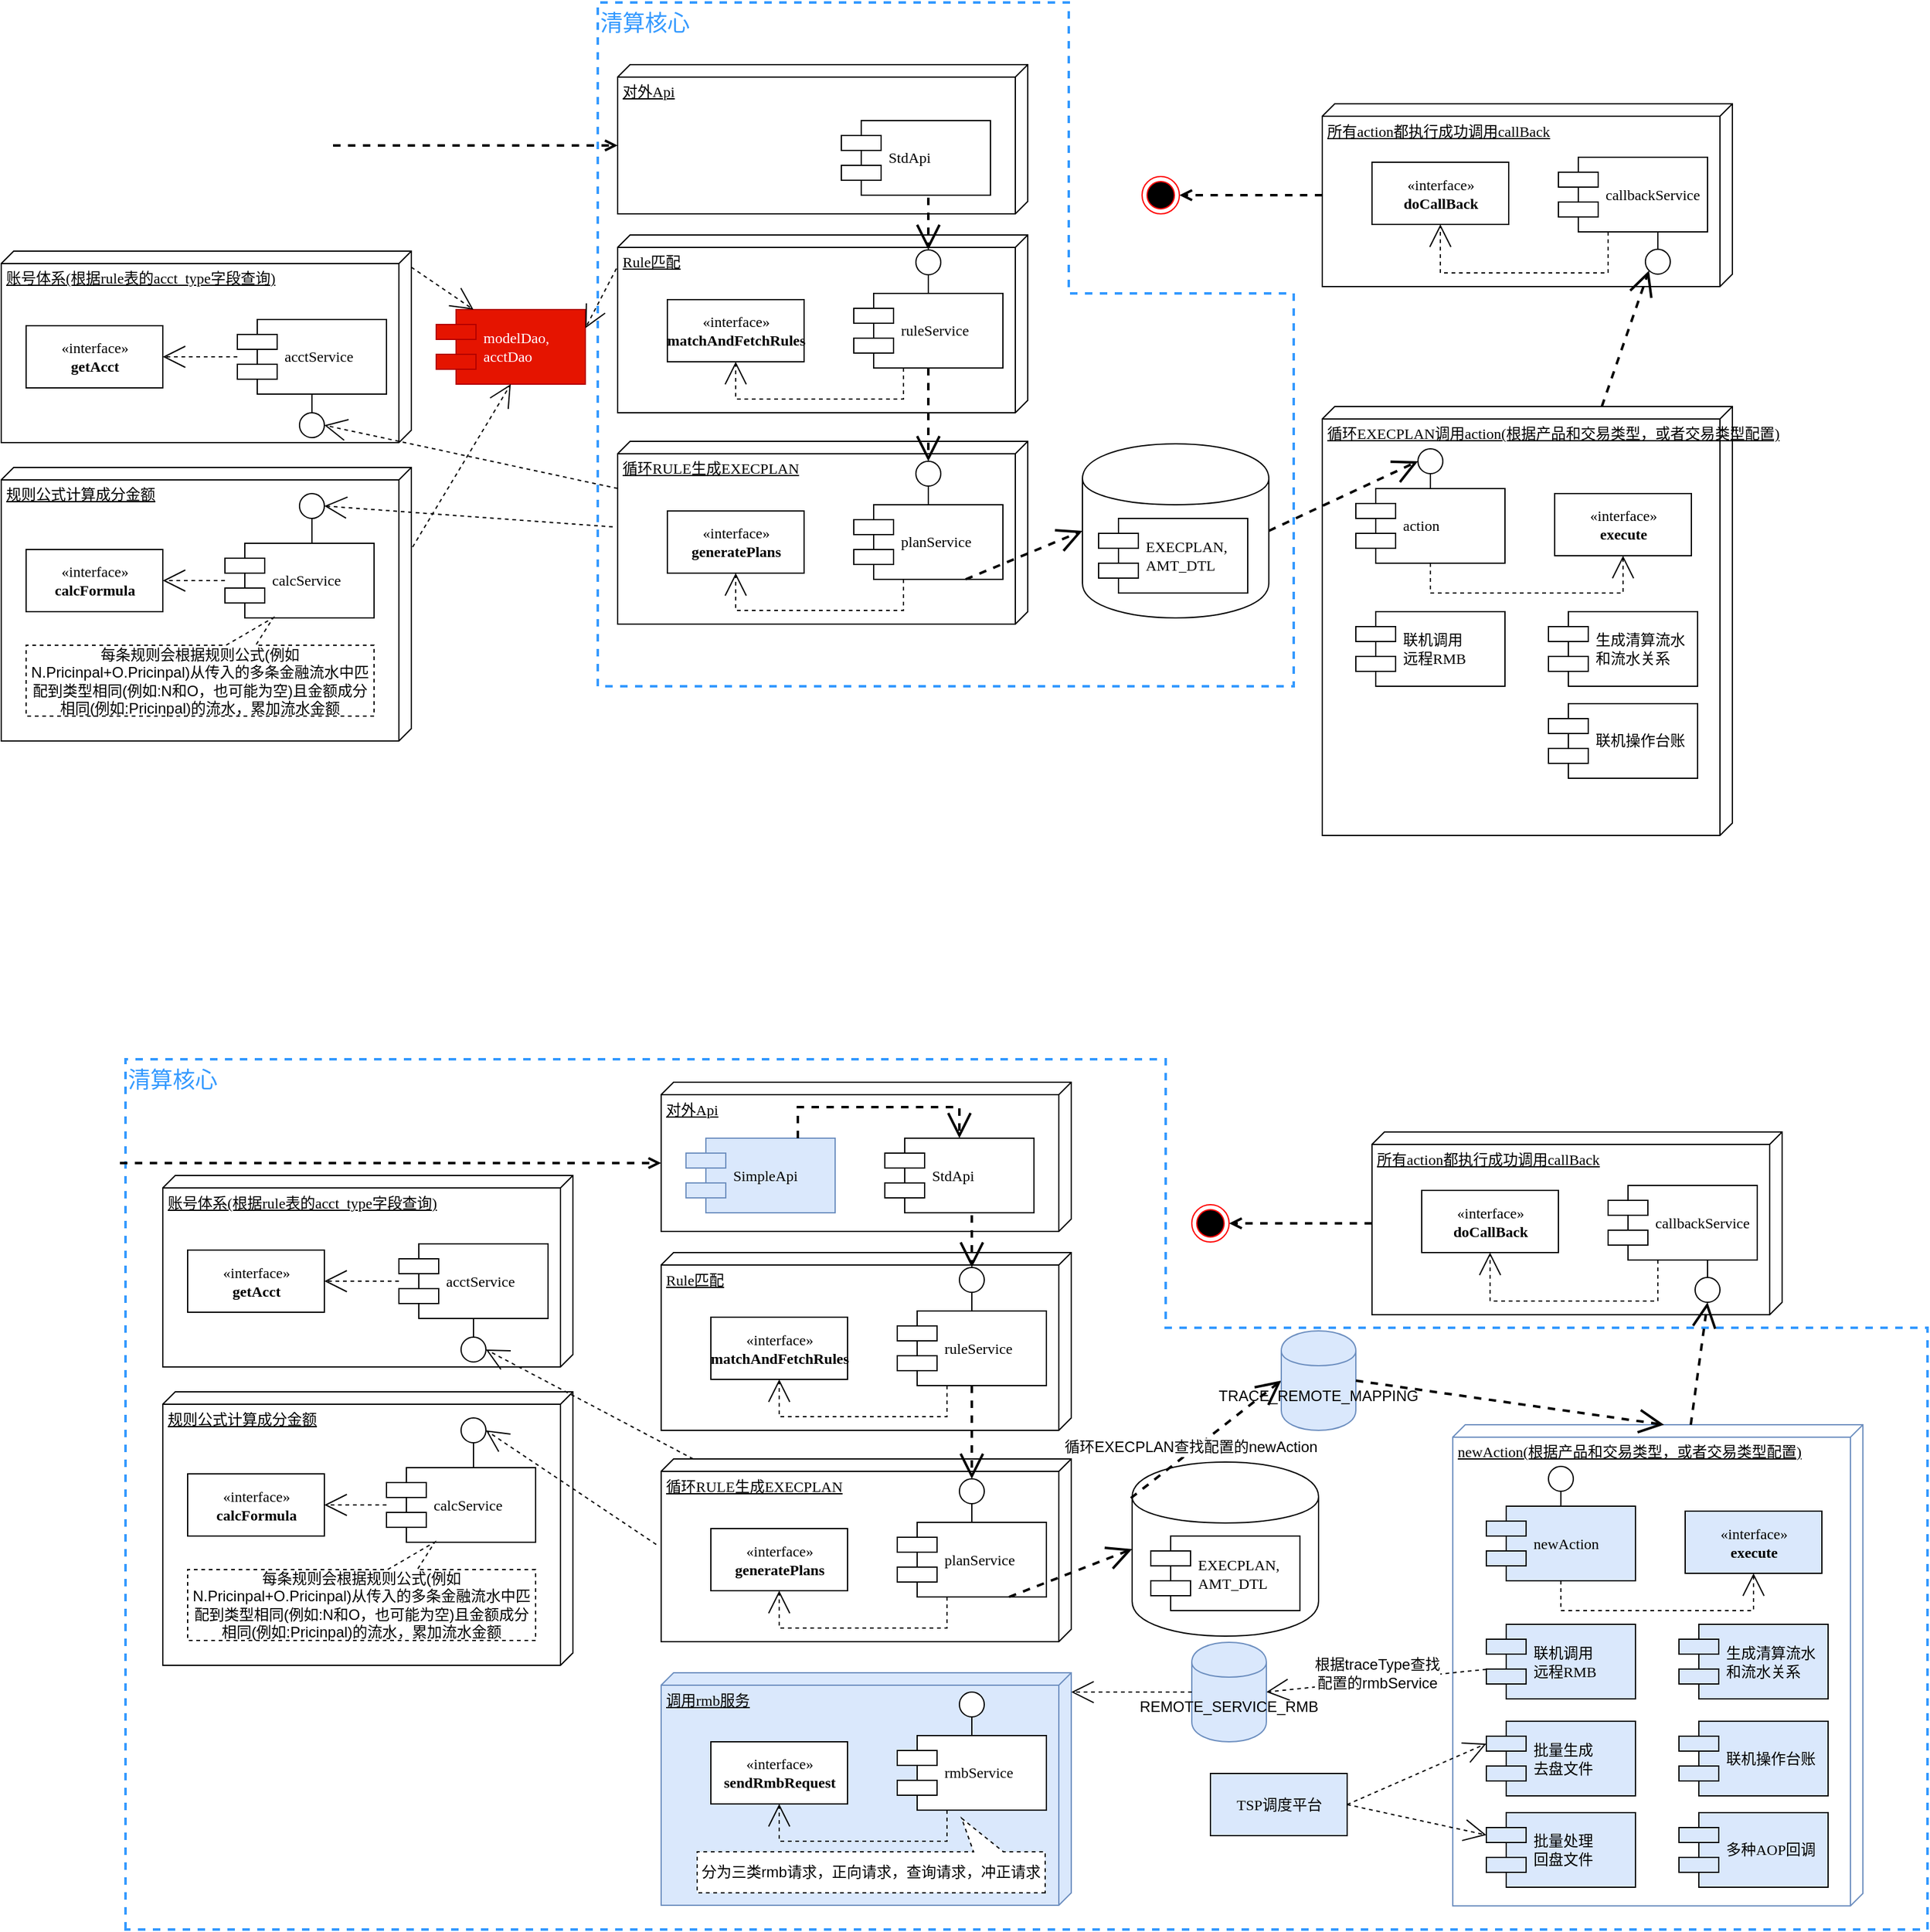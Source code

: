 <mxfile version="11.2.1" type="github" pages="1"><diagram name="Page-1" id="5f0bae14-7c28-e335-631c-24af17079c00"><mxGraphModel dx="1421" dy="1642" grid="1" gridSize="10" guides="1" tooltips="1" connect="1" arrows="1" fold="1" page="1" pageScale="1" pageWidth="1100" pageHeight="850" background="#ffffff" math="0" shadow="0"><root><mxCell id="0"/><mxCell id="1" parent="0"/><mxCell id="4BiCjBTIlFlA4LLf7ava-3" value="&lt;font style=&quot;font-size: 18px&quot; color=&quot;#3399FF&quot;&gt;清算核心&lt;/font&gt;" style="shape=corner;whiteSpace=wrap;html=1;dx=484;dy=837;direction=north;dashed=1;strokeColor=#3399FF;align=left;verticalAlign=top;strokeWidth=2;" parent="1" vertex="1"><mxGeometry x="130" y="850" width="1450" height="700" as="geometry"/></mxCell><mxCell id="4BiCjBTIlFlA4LLf7ava-2" value="&lt;font style=&quot;font-size: 18px&quot; color=&quot;#3399FF&quot;&gt;清算核心&lt;/font&gt;" style="shape=corner;whiteSpace=wrap;html=1;dx=316;dy=379;direction=north;dashed=1;strokeColor=#3399FF;align=left;verticalAlign=top;strokeWidth=2;" parent="1" vertex="1"><mxGeometry x="510" width="560" height="550" as="geometry"/></mxCell><mxCell id="39150e848f15840c-1" value="&lt;div&gt;Rule匹配&lt;/div&gt;" style="verticalAlign=top;align=left;spacingTop=8;spacingLeft=2;spacingRight=12;shape=cube;size=10;direction=south;fontStyle=4;html=1;rounded=0;shadow=0;comic=0;labelBackgroundColor=none;strokeColor=#000000;strokeWidth=1;fillColor=#ffffff;fontFamily=Verdana;fontSize=12;fontColor=#000000;" parent="1" vertex="1"><mxGeometry x="526" y="187" width="330" height="143" as="geometry"/></mxCell><mxCell id="39150e848f15840c-2" value="账号体系(根据rule表的acct_type字段查询)" style="verticalAlign=top;align=left;spacingTop=8;spacingLeft=2;spacingRight=12;shape=cube;size=10;direction=south;fontStyle=4;html=1;rounded=0;shadow=0;comic=0;labelBackgroundColor=none;strokeColor=#000000;strokeWidth=1;fillColor=#ffffff;fontFamily=Verdana;fontSize=12;fontColor=#000000;" parent="1" vertex="1"><mxGeometry x="30" y="200" width="330" height="154" as="geometry"/></mxCell><mxCell id="39150e848f15840c-3" value="对外Api" style="verticalAlign=top;align=left;spacingTop=8;spacingLeft=2;spacingRight=12;shape=cube;size=10;direction=south;fontStyle=4;html=1;rounded=0;shadow=0;comic=0;labelBackgroundColor=none;strokeColor=#000000;strokeWidth=1;fillColor=#ffffff;fontFamily=Verdana;fontSize=12;fontColor=#000000;" parent="1" vertex="1"><mxGeometry x="526" y="50" width="330" height="120" as="geometry"/></mxCell><mxCell id="39150e848f15840c-4" value="«interface»&lt;br&gt;&lt;b&gt;matchAndFetchRules&lt;/b&gt;" style="html=1;rounded=0;shadow=0;comic=0;labelBackgroundColor=none;strokeColor=#000000;strokeWidth=1;fillColor=#ffffff;fontFamily=Verdana;fontSize=12;fontColor=#000000;align=center;" parent="1" vertex="1"><mxGeometry x="566" y="239" width="110" height="50" as="geometry"/></mxCell><mxCell id="39150e848f15840c-5" value="ruleService" style="shape=component;align=left;spacingLeft=36;rounded=0;shadow=0;comic=0;labelBackgroundColor=none;strokeColor=#000000;strokeWidth=1;fillColor=#ffffff;fontFamily=Verdana;fontSize=12;fontColor=#000000;html=1;" parent="1" vertex="1"><mxGeometry x="716" y="234" width="120" height="60" as="geometry"/></mxCell><mxCell id="39150e848f15840c-6" value="" style="ellipse;whiteSpace=wrap;html=1;rounded=0;shadow=0;comic=0;labelBackgroundColor=none;strokeColor=#000000;strokeWidth=1;fillColor=#ffffff;fontFamily=Verdana;fontSize=12;fontColor=#000000;align=center;" parent="1" vertex="1"><mxGeometry x="766" y="199" width="20" height="20" as="geometry"/></mxCell><mxCell id="39150e848f15840c-7" value="acctService" style="shape=component;align=left;spacingLeft=36;rounded=0;shadow=0;comic=0;labelBackgroundColor=none;strokeColor=#000000;strokeWidth=1;fillColor=#ffffff;fontFamily=Verdana;fontSize=12;fontColor=#000000;html=1;" parent="1" vertex="1"><mxGeometry x="220" y="255" width="120" height="60" as="geometry"/></mxCell><mxCell id="39150e848f15840c-8" value="«interface»&lt;br&gt;&lt;b&gt;getAcct&lt;/b&gt;" style="html=1;rounded=0;shadow=0;comic=0;labelBackgroundColor=none;strokeColor=#000000;strokeWidth=1;fillColor=#ffffff;fontFamily=Verdana;fontSize=12;fontColor=#000000;align=center;" parent="1" vertex="1"><mxGeometry x="50" y="260" width="110" height="50" as="geometry"/></mxCell><mxCell id="39150e848f15840c-9" value="" style="ellipse;whiteSpace=wrap;html=1;rounded=0;shadow=0;comic=0;labelBackgroundColor=none;strokeColor=#000000;strokeWidth=1;fillColor=#ffffff;fontFamily=Verdana;fontSize=12;fontColor=#000000;align=center;" parent="1" vertex="1"><mxGeometry x="270" y="330" width="20" height="20" as="geometry"/></mxCell><mxCell id="39150e848f15840c-10" value="StdApi" style="shape=component;align=left;spacingLeft=36;rounded=0;shadow=0;comic=0;labelBackgroundColor=none;strokeColor=#000000;strokeWidth=1;fillColor=#ffffff;fontFamily=Verdana;fontSize=12;fontColor=#000000;html=1;" parent="1" vertex="1"><mxGeometry x="706" y="95" width="120" height="60" as="geometry"/></mxCell><mxCell id="39150e848f15840c-11" style="edgeStyle=none;rounded=0;html=1;labelBackgroundColor=none;startArrow=none;startFill=0;startSize=8;endArrow=open;endFill=0;endSize=16;fontFamily=Verdana;fontSize=12;dashed=1;strokeWidth=2;" parent="1" target="39150e848f15840c-6" edge="1"><mxGeometry relative="1" as="geometry"><mxPoint x="776" y="157" as="sourcePoint"/></mxGeometry></mxCell><mxCell id="39150e848f15840c-13" style="edgeStyle=elbowEdgeStyle;rounded=0;html=1;labelBackgroundColor=none;startArrow=none;startFill=0;startSize=8;endArrow=none;endFill=0;endSize=16;fontFamily=Verdana;fontSize=12;entryX=0.5;entryY=1;entryDx=0;entryDy=0;" parent="1" source="39150e848f15840c-9" target="39150e848f15840c-7" edge="1"><mxGeometry relative="1" as="geometry"/></mxCell><mxCell id="39150e848f15840c-14" style="edgeStyle=elbowEdgeStyle;rounded=0;html=1;labelBackgroundColor=none;startArrow=none;startFill=0;startSize=8;endArrow=none;endFill=0;endSize=16;fontFamily=Verdana;fontSize=12;" parent="1" source="39150e848f15840c-6" target="39150e848f15840c-5" edge="1"><mxGeometry relative="1" as="geometry"/></mxCell><mxCell id="39150e848f15840c-15" style="edgeStyle=orthogonalEdgeStyle;rounded=0;html=1;labelBackgroundColor=none;startArrow=none;startFill=0;startSize=8;endArrow=open;endFill=0;endSize=16;fontFamily=Verdana;fontSize=12;dashed=1;" parent="1" source="39150e848f15840c-5" target="39150e848f15840c-4" edge="1"><mxGeometry relative="1" as="geometry"><Array as="points"><mxPoint x="756" y="319"/><mxPoint x="621" y="319"/></Array></mxGeometry></mxCell><mxCell id="39150e848f15840c-16" style="edgeStyle=orthogonalEdgeStyle;rounded=0;html=1;dashed=1;labelBackgroundColor=none;startArrow=none;startFill=0;startSize=8;endArrow=open;endFill=0;endSize=16;fontFamily=Verdana;fontSize=12;" parent="1" source="39150e848f15840c-7" target="39150e848f15840c-8" edge="1"><mxGeometry relative="1" as="geometry"/></mxCell><mxCell id="qXvxZQ6t1l9f04AWA4kI-5" value="规则公式计算成分金额" style="verticalAlign=top;align=left;spacingTop=8;spacingLeft=2;spacingRight=12;shape=cube;size=10;direction=south;fontStyle=4;html=1;rounded=0;shadow=0;comic=0;labelBackgroundColor=none;strokeColor=#000000;strokeWidth=1;fillColor=#ffffff;fontFamily=Verdana;fontSize=12;fontColor=#000000;" parent="1" vertex="1"><mxGeometry x="30" y="374" width="330" height="220" as="geometry"/></mxCell><mxCell id="qXvxZQ6t1l9f04AWA4kI-6" value="calcService" style="shape=component;align=left;spacingLeft=36;rounded=0;shadow=0;comic=0;labelBackgroundColor=none;strokeColor=#000000;strokeWidth=1;fillColor=#ffffff;fontFamily=Verdana;fontSize=12;fontColor=#000000;html=1;" parent="1" vertex="1"><mxGeometry x="210" y="435" width="120" height="60" as="geometry"/></mxCell><mxCell id="qXvxZQ6t1l9f04AWA4kI-7" value="«interface»&lt;br&gt;&lt;b&gt;calcFormula&lt;/b&gt;" style="html=1;rounded=0;shadow=0;comic=0;labelBackgroundColor=none;strokeColor=#000000;strokeWidth=1;fillColor=#ffffff;fontFamily=Verdana;fontSize=12;fontColor=#000000;align=center;" parent="1" vertex="1"><mxGeometry x="50" y="440" width="110" height="50" as="geometry"/></mxCell><mxCell id="qXvxZQ6t1l9f04AWA4kI-8" value="" style="ellipse;whiteSpace=wrap;html=1;rounded=0;shadow=0;comic=0;labelBackgroundColor=none;strokeColor=#000000;strokeWidth=1;fillColor=#ffffff;fontFamily=Verdana;fontSize=12;fontColor=#000000;align=center;" parent="1" vertex="1"><mxGeometry x="270" y="395" width="20" height="20" as="geometry"/></mxCell><mxCell id="qXvxZQ6t1l9f04AWA4kI-9" style="edgeStyle=elbowEdgeStyle;rounded=0;html=1;labelBackgroundColor=none;startArrow=none;startFill=0;startSize=8;endArrow=none;endFill=0;endSize=16;fontFamily=Verdana;fontSize=12;" parent="1" source="qXvxZQ6t1l9f04AWA4kI-8" target="qXvxZQ6t1l9f04AWA4kI-6" edge="1"><mxGeometry relative="1" as="geometry"/></mxCell><mxCell id="qXvxZQ6t1l9f04AWA4kI-10" style="edgeStyle=orthogonalEdgeStyle;rounded=0;html=1;dashed=1;labelBackgroundColor=none;startArrow=none;startFill=0;startSize=8;endArrow=open;endFill=0;endSize=16;fontFamily=Verdana;fontSize=12;" parent="1" source="qXvxZQ6t1l9f04AWA4kI-6" target="qXvxZQ6t1l9f04AWA4kI-7" edge="1"><mxGeometry relative="1" as="geometry"/></mxCell><mxCell id="qXvxZQ6t1l9f04AWA4kI-12" value="&lt;div&gt;每条规则会根据规则公式(例如N.Pricinpal+O.Pricinpal)从传入的多条金融流水中匹配到类型相同(例如:N和O，也可能为空)且金额成分相同(例如:Pricinpal)的流水，累加流水金额&lt;/div&gt;" style="shape=callout;whiteSpace=wrap;html=1;perimeter=calloutPerimeter;direction=west;position2=0.29;base=24;size=22;position=0.34;dashed=1;" parent="1" vertex="1"><mxGeometry x="50" y="495" width="280" height="79" as="geometry"/></mxCell><mxCell id="qXvxZQ6t1l9f04AWA4kI-13" value="" style="shape=cylinder;whiteSpace=wrap;html=1;boundedLbl=1;backgroundOutline=1;" parent="1" vertex="1"><mxGeometry x="900" y="355" width="150" height="140" as="geometry"/></mxCell><mxCell id="qXvxZQ6t1l9f04AWA4kI-16" value="循环RULE生成EXECPLAN" style="verticalAlign=top;align=left;spacingTop=8;spacingLeft=2;spacingRight=12;shape=cube;size=10;direction=south;fontStyle=4;html=1;rounded=0;shadow=0;comic=0;labelBackgroundColor=none;strokeColor=#000000;strokeWidth=1;fillColor=#ffffff;fontFamily=Verdana;fontSize=12;fontColor=#000000;" parent="1" vertex="1"><mxGeometry x="526" y="353" width="330" height="147" as="geometry"/></mxCell><mxCell id="qXvxZQ6t1l9f04AWA4kI-17" value="«interface»&lt;br&gt;&lt;b&gt;generatePlans&lt;/b&gt;" style="html=1;rounded=0;shadow=0;comic=0;labelBackgroundColor=none;strokeColor=#000000;strokeWidth=1;fillColor=#ffffff;fontFamily=Verdana;fontSize=12;fontColor=#000000;align=center;" parent="1" vertex="1"><mxGeometry x="566" y="409" width="110" height="50" as="geometry"/></mxCell><mxCell id="qXvxZQ6t1l9f04AWA4kI-18" value="planService" style="shape=component;align=left;spacingLeft=36;rounded=0;shadow=0;comic=0;labelBackgroundColor=none;strokeColor=#000000;strokeWidth=1;fillColor=#ffffff;fontFamily=Verdana;fontSize=12;fontColor=#000000;html=1;" parent="1" vertex="1"><mxGeometry x="716" y="404" width="120" height="60" as="geometry"/></mxCell><mxCell id="qXvxZQ6t1l9f04AWA4kI-19" value="" style="ellipse;whiteSpace=wrap;html=1;rounded=0;shadow=0;comic=0;labelBackgroundColor=none;strokeColor=#000000;strokeWidth=1;fillColor=#ffffff;fontFamily=Verdana;fontSize=12;fontColor=#000000;align=center;" parent="1" vertex="1"><mxGeometry x="766" y="369" width="20" height="20" as="geometry"/></mxCell><mxCell id="qXvxZQ6t1l9f04AWA4kI-20" style="edgeStyle=elbowEdgeStyle;rounded=0;html=1;labelBackgroundColor=none;startArrow=none;startFill=0;startSize=8;endArrow=none;endFill=0;endSize=16;fontFamily=Verdana;fontSize=12;" parent="1" source="qXvxZQ6t1l9f04AWA4kI-19" target="qXvxZQ6t1l9f04AWA4kI-18" edge="1"><mxGeometry relative="1" as="geometry"/></mxCell><mxCell id="qXvxZQ6t1l9f04AWA4kI-21" style="edgeStyle=orthogonalEdgeStyle;rounded=0;html=1;labelBackgroundColor=none;startArrow=none;startFill=0;startSize=8;endArrow=open;endFill=0;endSize=16;fontFamily=Verdana;fontSize=12;dashed=1;" parent="1" source="qXvxZQ6t1l9f04AWA4kI-18" target="qXvxZQ6t1l9f04AWA4kI-17" edge="1"><mxGeometry relative="1" as="geometry"><Array as="points"><mxPoint x="756" y="489"/><mxPoint x="621" y="489"/></Array></mxGeometry></mxCell><mxCell id="qXvxZQ6t1l9f04AWA4kI-22" style="edgeStyle=none;rounded=0;html=1;labelBackgroundColor=none;startArrow=none;startFill=0;startSize=8;endArrow=open;endFill=0;endSize=16;fontFamily=Verdana;fontSize=12;exitX=0.5;exitY=1;exitDx=0;exitDy=0;dashed=1;strokeWidth=2;" parent="1" source="39150e848f15840c-5" target="qXvxZQ6t1l9f04AWA4kI-19" edge="1"><mxGeometry relative="1" as="geometry"><mxPoint x="846" y="293" as="sourcePoint"/><mxPoint x="979" y="351" as="targetPoint"/></mxGeometry></mxCell><mxCell id="qXvxZQ6t1l9f04AWA4kI-3" style="edgeStyle=none;rounded=0;html=1;dashed=1;labelBackgroundColor=none;startArrow=none;startFill=0;startSize=8;endArrow=open;endFill=0;endSize=16;fontFamily=Verdana;fontSize=12;entryX=1;entryY=0.5;entryDx=0;entryDy=0;" parent="1" source="qXvxZQ6t1l9f04AWA4kI-16" target="39150e848f15840c-9" edge="1"><mxGeometry relative="1" as="geometry"><mxPoint x="670" y="138" as="sourcePoint"/><mxPoint x="770" y="301" as="targetPoint"/></mxGeometry></mxCell><mxCell id="qXvxZQ6t1l9f04AWA4kI-23" style="edgeStyle=none;rounded=0;html=1;labelBackgroundColor=none;startArrow=none;startFill=0;startSize=8;endArrow=open;endFill=0;endSize=16;fontFamily=Verdana;fontSize=12;entryX=0;entryY=0.5;entryDx=0;entryDy=0;exitX=0.75;exitY=1;exitDx=0;exitDy=0;dashed=1;strokeWidth=2;" parent="1" source="qXvxZQ6t1l9f04AWA4kI-18" target="qXvxZQ6t1l9f04AWA4kI-13" edge="1"><mxGeometry relative="1" as="geometry"><mxPoint x="730" y="532" as="sourcePoint"/><mxPoint x="828" y="460" as="targetPoint"/></mxGeometry></mxCell><mxCell id="qXvxZQ6t1l9f04AWA4kI-30" value="EXECPLAN,&lt;br&gt;AMT_DTL" style="shape=component;align=left;spacingLeft=36;rounded=0;shadow=0;comic=0;labelBackgroundColor=none;strokeColor=#000000;strokeWidth=1;fillColor=#ffffff;fontFamily=Verdana;fontSize=12;fontColor=#000000;html=1;" parent="1" vertex="1"><mxGeometry x="913" y="415" width="120" height="60" as="geometry"/></mxCell><mxCell id="qXvxZQ6t1l9f04AWA4kI-31" style="edgeStyle=none;rounded=0;html=1;dashed=1;labelBackgroundColor=none;startArrow=none;startFill=0;startSize=8;endArrow=open;endFill=0;endSize=16;fontFamily=Verdana;fontSize=12;entryX=1;entryY=0.5;entryDx=0;entryDy=0;exitX=0.468;exitY=1.012;exitDx=0;exitDy=0;exitPerimeter=0;" parent="1" source="qXvxZQ6t1l9f04AWA4kI-16" target="qXvxZQ6t1l9f04AWA4kI-8" edge="1"><mxGeometry relative="1" as="geometry"><mxPoint x="700" y="492" as="sourcePoint"/><mxPoint x="825" y="278" as="targetPoint"/></mxGeometry></mxCell><mxCell id="qXvxZQ6t1l9f04AWA4kI-38" value="循环EXECPLAN调用action(根据产品和交易类型，或者交易类型配置)" style="verticalAlign=top;align=left;spacingTop=8;spacingLeft=2;spacingRight=12;shape=cube;size=10;direction=south;fontStyle=4;html=1;rounded=0;shadow=0;comic=0;labelBackgroundColor=none;strokeColor=#000000;strokeWidth=1;fillColor=#ffffff;fontFamily=Verdana;fontSize=12;fontColor=#000000;" parent="1" vertex="1"><mxGeometry x="1093" y="325" width="330" height="345" as="geometry"/></mxCell><mxCell id="qXvxZQ6t1l9f04AWA4kI-39" value="«interface»&lt;br&gt;&lt;b&gt;execute&lt;/b&gt;" style="html=1;rounded=0;shadow=0;comic=0;labelBackgroundColor=none;strokeColor=#000000;strokeWidth=1;fillColor=#ffffff;fontFamily=Verdana;fontSize=12;fontColor=#000000;align=center;" parent="1" vertex="1"><mxGeometry x="1280" y="395" width="110" height="50" as="geometry"/></mxCell><mxCell id="qXvxZQ6t1l9f04AWA4kI-40" value="action" style="shape=component;align=left;spacingLeft=36;rounded=0;shadow=0;comic=0;labelBackgroundColor=none;strokeColor=#000000;strokeWidth=1;fillColor=#ffffff;fontFamily=Verdana;fontSize=12;fontColor=#000000;html=1;" parent="1" vertex="1"><mxGeometry x="1120" y="391" width="120" height="60" as="geometry"/></mxCell><mxCell id="qXvxZQ6t1l9f04AWA4kI-41" value="" style="ellipse;whiteSpace=wrap;html=1;rounded=0;shadow=0;comic=0;labelBackgroundColor=none;strokeColor=#000000;strokeWidth=1;fillColor=#ffffff;fontFamily=Verdana;fontSize=12;fontColor=#000000;align=center;" parent="1" vertex="1"><mxGeometry x="1170" y="359" width="20" height="20" as="geometry"/></mxCell><mxCell id="qXvxZQ6t1l9f04AWA4kI-42" style="edgeStyle=elbowEdgeStyle;rounded=0;html=1;labelBackgroundColor=none;startArrow=none;startFill=0;startSize=8;endArrow=none;endFill=0;endSize=16;fontFamily=Verdana;fontSize=12;" parent="1" source="qXvxZQ6t1l9f04AWA4kI-41" target="qXvxZQ6t1l9f04AWA4kI-40" edge="1"><mxGeometry relative="1" as="geometry"/></mxCell><mxCell id="qXvxZQ6t1l9f04AWA4kI-43" style="edgeStyle=orthogonalEdgeStyle;rounded=0;html=1;labelBackgroundColor=none;startArrow=none;startFill=0;startSize=8;endArrow=open;endFill=0;endSize=16;fontFamily=Verdana;fontSize=12;dashed=1;" parent="1" source="qXvxZQ6t1l9f04AWA4kI-40" target="qXvxZQ6t1l9f04AWA4kI-39" edge="1"><mxGeometry relative="1" as="geometry"><Array as="points"><mxPoint x="1323" y="475"/><mxPoint x="1188" y="475"/></Array></mxGeometry></mxCell><mxCell id="qXvxZQ6t1l9f04AWA4kI-50" style="edgeStyle=none;rounded=0;html=1;labelBackgroundColor=none;startArrow=none;startFill=0;startSize=8;endArrow=open;endFill=0;endSize=16;fontFamily=Verdana;fontSize=12;entryX=0;entryY=0.5;entryDx=0;entryDy=0;exitX=1;exitY=0.5;exitDx=0;exitDy=0;dashed=1;strokeWidth=2;" parent="1" source="qXvxZQ6t1l9f04AWA4kI-13" target="qXvxZQ6t1l9f04AWA4kI-41" edge="1"><mxGeometry relative="1" as="geometry"><mxPoint x="700" y="474" as="sourcePoint"/><mxPoint x="785" y="435" as="targetPoint"/></mxGeometry></mxCell><mxCell id="qXvxZQ6t1l9f04AWA4kI-52" value="&lt;div&gt;联机调用&lt;/div&gt;远程RMB" style="shape=component;align=left;spacingLeft=36;rounded=0;shadow=0;comic=0;labelBackgroundColor=none;strokeColor=#000000;strokeWidth=1;fillColor=#ffffff;fontFamily=Verdana;fontSize=12;fontColor=#000000;html=1;" parent="1" vertex="1"><mxGeometry x="1120" y="490" width="120" height="60" as="geometry"/></mxCell><mxCell id="qXvxZQ6t1l9f04AWA4kI-53" value="生成清算流水&lt;div&gt;&lt;div&gt;和流水关系&lt;/div&gt;&lt;/div&gt;" style="shape=component;align=left;spacingLeft=36;rounded=0;shadow=0;comic=0;labelBackgroundColor=none;strokeColor=#000000;strokeWidth=1;fillColor=#ffffff;fontFamily=Verdana;fontSize=12;fontColor=#000000;html=1;" parent="1" vertex="1"><mxGeometry x="1275" y="490" width="120" height="60" as="geometry"/></mxCell><mxCell id="qXvxZQ6t1l9f04AWA4kI-55" value="&lt;div&gt;联机操作台账&lt;/div&gt;" style="shape=component;align=left;spacingLeft=36;rounded=0;shadow=0;comic=0;labelBackgroundColor=none;strokeColor=#000000;strokeWidth=1;fillColor=#ffffff;fontFamily=Verdana;fontSize=12;fontColor=#000000;html=1;" parent="1" vertex="1"><mxGeometry x="1275" y="564" width="120" height="60" as="geometry"/></mxCell><mxCell id="qXvxZQ6t1l9f04AWA4kI-73" style="edgeStyle=orthogonalEdgeStyle;rounded=0;orthogonalLoop=1;jettySize=auto;html=1;entryX=1;entryY=0.5;entryDx=0;entryDy=0;dashed=1;endArrow=open;endFill=0;strokeWidth=2;" parent="1" source="qXvxZQ6t1l9f04AWA4kI-64" target="qXvxZQ6t1l9f04AWA4kI-72" edge="1"><mxGeometry relative="1" as="geometry"/></mxCell><mxCell id="qXvxZQ6t1l9f04AWA4kI-64" value="&lt;div&gt;所有action都执行成功调用callBack&lt;/div&gt;" style="verticalAlign=top;align=left;spacingTop=8;spacingLeft=2;spacingRight=12;shape=cube;size=10;direction=south;fontStyle=4;html=1;rounded=0;shadow=0;comic=0;labelBackgroundColor=none;strokeColor=#000000;strokeWidth=1;fillColor=#ffffff;fontFamily=Verdana;fontSize=12;fontColor=#000000;" parent="1" vertex="1"><mxGeometry x="1093" y="81.5" width="330" height="147" as="geometry"/></mxCell><mxCell id="qXvxZQ6t1l9f04AWA4kI-65" value="«interface»&lt;br&gt;&lt;b&gt;doCallBack&lt;/b&gt;" style="html=1;rounded=0;shadow=0;comic=0;labelBackgroundColor=none;strokeColor=#000000;strokeWidth=1;fillColor=#ffffff;fontFamily=Verdana;fontSize=12;fontColor=#000000;align=center;" parent="1" vertex="1"><mxGeometry x="1133" y="128.5" width="110" height="50" as="geometry"/></mxCell><mxCell id="qXvxZQ6t1l9f04AWA4kI-66" value="callbackService" style="shape=component;align=left;spacingLeft=36;rounded=0;shadow=0;comic=0;labelBackgroundColor=none;strokeColor=#000000;strokeWidth=1;fillColor=#ffffff;fontFamily=Verdana;fontSize=12;fontColor=#000000;html=1;" parent="1" vertex="1"><mxGeometry x="1283" y="124.5" width="120" height="60" as="geometry"/></mxCell><mxCell id="qXvxZQ6t1l9f04AWA4kI-67" value="" style="ellipse;whiteSpace=wrap;html=1;rounded=0;shadow=0;comic=0;labelBackgroundColor=none;strokeColor=#000000;strokeWidth=1;fillColor=#ffffff;fontFamily=Verdana;fontSize=12;fontColor=#000000;align=center;" parent="1" vertex="1"><mxGeometry x="1353" y="198.5" width="20" height="20" as="geometry"/></mxCell><mxCell id="qXvxZQ6t1l9f04AWA4kI-68" style="edgeStyle=elbowEdgeStyle;rounded=0;html=1;labelBackgroundColor=none;startArrow=none;startFill=0;startSize=8;endArrow=none;endFill=0;endSize=16;fontFamily=Verdana;fontSize=12;" parent="1" source="qXvxZQ6t1l9f04AWA4kI-67" target="qXvxZQ6t1l9f04AWA4kI-66" edge="1"><mxGeometry relative="1" as="geometry"/></mxCell><mxCell id="qXvxZQ6t1l9f04AWA4kI-69" style="edgeStyle=orthogonalEdgeStyle;rounded=0;html=1;labelBackgroundColor=none;startArrow=none;startFill=0;startSize=8;endArrow=open;endFill=0;endSize=16;fontFamily=Verdana;fontSize=12;dashed=1;" parent="1" source="qXvxZQ6t1l9f04AWA4kI-66" target="qXvxZQ6t1l9f04AWA4kI-65" edge="1"><mxGeometry relative="1" as="geometry"><Array as="points"><mxPoint x="1323" y="217.5"/><mxPoint x="1188" y="217.5"/></Array></mxGeometry></mxCell><mxCell id="qXvxZQ6t1l9f04AWA4kI-70" style="edgeStyle=none;rounded=0;html=1;labelBackgroundColor=none;startArrow=none;startFill=0;startSize=8;endArrow=open;endFill=0;endSize=16;fontFamily=Verdana;fontSize=12;entryX=0;entryY=1;entryDx=0;entryDy=0;dashed=1;strokeWidth=2;" parent="1" source="qXvxZQ6t1l9f04AWA4kI-38" target="qXvxZQ6t1l9f04AWA4kI-67" edge="1"><mxGeometry relative="1" as="geometry"><mxPoint x="700" y="474" as="sourcePoint"/><mxPoint x="785" y="435" as="targetPoint"/></mxGeometry></mxCell><mxCell id="qXvxZQ6t1l9f04AWA4kI-74" style="edgeStyle=orthogonalEdgeStyle;rounded=0;orthogonalLoop=1;jettySize=auto;html=1;entryX=0;entryY=0;entryDx=65;entryDy=330;entryPerimeter=0;dashed=1;endArrow=open;endFill=0;strokeWidth=2;" parent="1" source="qXvxZQ6t1l9f04AWA4kI-71" target="39150e848f15840c-3" edge="1"><mxGeometry relative="1" as="geometry"/></mxCell><mxCell id="qXvxZQ6t1l9f04AWA4kI-71" value="" style="shape=image;html=1;verticalAlign=top;verticalLabelPosition=bottom;labelBackgroundColor=#ffffff;imageAspect=0;aspect=fixed;image=https://cdn0.iconfinder.com/data/icons/basic-web-ui-elements/295/play-128.png" parent="1" vertex="1"><mxGeometry x="256" y="94.5" width="41" height="41" as="geometry"/></mxCell><mxCell id="qXvxZQ6t1l9f04AWA4kI-72" value="" style="ellipse;html=1;shape=endState;fillColor=#000000;strokeColor=#ff0000;" parent="1" vertex="1"><mxGeometry x="948" y="140" width="30" height="30" as="geometry"/></mxCell><mxCell id="3RMUVjnB-Qb1gqxve4m2-2" value="&lt;div&gt;Rule匹配&lt;/div&gt;" style="verticalAlign=top;align=left;spacingTop=8;spacingLeft=2;spacingRight=12;shape=cube;size=10;direction=south;fontStyle=4;html=1;rounded=0;shadow=0;comic=0;labelBackgroundColor=none;strokeColor=#000000;strokeWidth=1;fillColor=#ffffff;fontFamily=Verdana;fontSize=12;fontColor=#000000;" parent="1" vertex="1"><mxGeometry x="561" y="1005.5" width="330" height="143" as="geometry"/></mxCell><mxCell id="3RMUVjnB-Qb1gqxve4m2-3" value="账号体系(根据rule表的acct_type字段查询)" style="verticalAlign=top;align=left;spacingTop=8;spacingLeft=2;spacingRight=12;shape=cube;size=10;direction=south;fontStyle=4;html=1;rounded=0;shadow=0;comic=0;labelBackgroundColor=none;strokeColor=#000000;strokeWidth=1;fillColor=#ffffff;fontFamily=Verdana;fontSize=12;fontColor=#000000;" parent="1" vertex="1"><mxGeometry x="160" y="943.5" width="330" height="154" as="geometry"/></mxCell><mxCell id="3RMUVjnB-Qb1gqxve4m2-4" value="对外Api" style="verticalAlign=top;align=left;spacingTop=8;spacingLeft=2;spacingRight=12;shape=cube;size=10;direction=south;fontStyle=4;html=1;rounded=0;shadow=0;comic=0;labelBackgroundColor=none;strokeColor=#000000;strokeWidth=1;fillColor=#ffffff;fontFamily=Verdana;fontSize=12;fontColor=#000000;" parent="1" vertex="1"><mxGeometry x="561" y="868.5" width="330" height="120" as="geometry"/></mxCell><mxCell id="3RMUVjnB-Qb1gqxve4m2-5" value="«interface»&lt;br&gt;&lt;b&gt;matchAndFetchRules&lt;/b&gt;" style="html=1;rounded=0;shadow=0;comic=0;labelBackgroundColor=none;strokeColor=#000000;strokeWidth=1;fillColor=#ffffff;fontFamily=Verdana;fontSize=12;fontColor=#000000;align=center;" parent="1" vertex="1"><mxGeometry x="601" y="1057.5" width="110" height="50" as="geometry"/></mxCell><mxCell id="3RMUVjnB-Qb1gqxve4m2-6" value="ruleService" style="shape=component;align=left;spacingLeft=36;rounded=0;shadow=0;comic=0;labelBackgroundColor=none;strokeColor=#000000;strokeWidth=1;fillColor=#ffffff;fontFamily=Verdana;fontSize=12;fontColor=#000000;html=1;" parent="1" vertex="1"><mxGeometry x="751" y="1052.5" width="120" height="60" as="geometry"/></mxCell><mxCell id="3RMUVjnB-Qb1gqxve4m2-7" value="" style="ellipse;whiteSpace=wrap;html=1;rounded=0;shadow=0;comic=0;labelBackgroundColor=none;strokeColor=#000000;strokeWidth=1;fillColor=#ffffff;fontFamily=Verdana;fontSize=12;fontColor=#000000;align=center;" parent="1" vertex="1"><mxGeometry x="801" y="1017.5" width="20" height="20" as="geometry"/></mxCell><mxCell id="3RMUVjnB-Qb1gqxve4m2-8" value="acctService" style="shape=component;align=left;spacingLeft=36;rounded=0;shadow=0;comic=0;labelBackgroundColor=none;strokeColor=#000000;strokeWidth=1;fillColor=#ffffff;fontFamily=Verdana;fontSize=12;fontColor=#000000;html=1;" parent="1" vertex="1"><mxGeometry x="350" y="998.5" width="120" height="60" as="geometry"/></mxCell><mxCell id="3RMUVjnB-Qb1gqxve4m2-9" value="«interface»&lt;br&gt;&lt;b&gt;getAcct&lt;/b&gt;" style="html=1;rounded=0;shadow=0;comic=0;labelBackgroundColor=none;strokeColor=#000000;strokeWidth=1;fillColor=#ffffff;fontFamily=Verdana;fontSize=12;fontColor=#000000;align=center;" parent="1" vertex="1"><mxGeometry x="180" y="1003.5" width="110" height="50" as="geometry"/></mxCell><mxCell id="3RMUVjnB-Qb1gqxve4m2-10" value="" style="ellipse;whiteSpace=wrap;html=1;rounded=0;shadow=0;comic=0;labelBackgroundColor=none;strokeColor=#000000;strokeWidth=1;fillColor=#ffffff;fontFamily=Verdana;fontSize=12;fontColor=#000000;align=center;" parent="1" vertex="1"><mxGeometry x="400" y="1073.5" width="20" height="20" as="geometry"/></mxCell><mxCell id="3RMUVjnB-Qb1gqxve4m2-11" value="StdApi" style="shape=component;align=left;spacingLeft=36;rounded=0;shadow=0;comic=0;labelBackgroundColor=none;strokeColor=#000000;strokeWidth=1;fillColor=#ffffff;fontFamily=Verdana;fontSize=12;fontColor=#000000;html=1;" parent="1" vertex="1"><mxGeometry x="741" y="913.5" width="120" height="60" as="geometry"/></mxCell><mxCell id="3RMUVjnB-Qb1gqxve4m2-12" style="edgeStyle=none;rounded=0;html=1;labelBackgroundColor=none;startArrow=none;startFill=0;startSize=8;endArrow=open;endFill=0;endSize=16;fontFamily=Verdana;fontSize=12;dashed=1;strokeWidth=2;" parent="1" target="3RMUVjnB-Qb1gqxve4m2-7" edge="1"><mxGeometry relative="1" as="geometry"><mxPoint x="811" y="975.5" as="sourcePoint"/></mxGeometry></mxCell><mxCell id="3RMUVjnB-Qb1gqxve4m2-13" style="edgeStyle=elbowEdgeStyle;rounded=0;html=1;labelBackgroundColor=none;startArrow=none;startFill=0;startSize=8;endArrow=none;endFill=0;endSize=16;fontFamily=Verdana;fontSize=12;entryX=0.5;entryY=1;entryDx=0;entryDy=0;" parent="1" source="3RMUVjnB-Qb1gqxve4m2-10" target="3RMUVjnB-Qb1gqxve4m2-8" edge="1"><mxGeometry relative="1" as="geometry"/></mxCell><mxCell id="3RMUVjnB-Qb1gqxve4m2-14" style="edgeStyle=elbowEdgeStyle;rounded=0;html=1;labelBackgroundColor=none;startArrow=none;startFill=0;startSize=8;endArrow=none;endFill=0;endSize=16;fontFamily=Verdana;fontSize=12;" parent="1" source="3RMUVjnB-Qb1gqxve4m2-7" target="3RMUVjnB-Qb1gqxve4m2-6" edge="1"><mxGeometry relative="1" as="geometry"/></mxCell><mxCell id="3RMUVjnB-Qb1gqxve4m2-15" style="edgeStyle=orthogonalEdgeStyle;rounded=0;html=1;labelBackgroundColor=none;startArrow=none;startFill=0;startSize=8;endArrow=open;endFill=0;endSize=16;fontFamily=Verdana;fontSize=12;dashed=1;" parent="1" source="3RMUVjnB-Qb1gqxve4m2-6" target="3RMUVjnB-Qb1gqxve4m2-5" edge="1"><mxGeometry relative="1" as="geometry"><Array as="points"><mxPoint x="791" y="1137.5"/><mxPoint x="656" y="1137.5"/></Array></mxGeometry></mxCell><mxCell id="3RMUVjnB-Qb1gqxve4m2-16" style="edgeStyle=orthogonalEdgeStyle;rounded=0;html=1;dashed=1;labelBackgroundColor=none;startArrow=none;startFill=0;startSize=8;endArrow=open;endFill=0;endSize=16;fontFamily=Verdana;fontSize=12;" parent="1" source="3RMUVjnB-Qb1gqxve4m2-8" target="3RMUVjnB-Qb1gqxve4m2-9" edge="1"><mxGeometry relative="1" as="geometry"/></mxCell><mxCell id="3RMUVjnB-Qb1gqxve4m2-17" value="SimpleApi" style="shape=component;align=left;spacingLeft=36;rounded=0;shadow=0;comic=0;labelBackgroundColor=none;strokeColor=#6c8ebf;strokeWidth=1;fillColor=#dae8fc;fontFamily=Verdana;fontSize=12;html=1;" parent="1" vertex="1"><mxGeometry x="581" y="913.5" width="120" height="60" as="geometry"/></mxCell><mxCell id="3RMUVjnB-Qb1gqxve4m2-18" style="edgeStyle=orthogonalEdgeStyle;rounded=0;html=1;labelBackgroundColor=none;startArrow=none;startFill=0;startSize=8;endArrow=open;endFill=0;endSize=16;fontFamily=Verdana;fontSize=12;dashed=1;exitX=0.75;exitY=0;exitDx=0;exitDy=0;strokeWidth=2;" parent="1" source="3RMUVjnB-Qb1gqxve4m2-17" target="3RMUVjnB-Qb1gqxve4m2-11" edge="1"><mxGeometry relative="1" as="geometry"><Array as="points"><mxPoint x="671" y="888.5"/><mxPoint x="801" y="888.5"/></Array><mxPoint x="671" y="908.5" as="sourcePoint"/><mxPoint x="801" y="918.5" as="targetPoint"/></mxGeometry></mxCell><mxCell id="3RMUVjnB-Qb1gqxve4m2-19" value="规则公式计算成分金额" style="verticalAlign=top;align=left;spacingTop=8;spacingLeft=2;spacingRight=12;shape=cube;size=10;direction=south;fontStyle=4;html=1;rounded=0;shadow=0;comic=0;labelBackgroundColor=none;strokeColor=#000000;strokeWidth=1;fillColor=#ffffff;fontFamily=Verdana;fontSize=12;fontColor=#000000;" parent="1" vertex="1"><mxGeometry x="160" y="1117.5" width="330" height="220" as="geometry"/></mxCell><mxCell id="3RMUVjnB-Qb1gqxve4m2-20" value="calcService" style="shape=component;align=left;spacingLeft=36;rounded=0;shadow=0;comic=0;labelBackgroundColor=none;strokeColor=#000000;strokeWidth=1;fillColor=#ffffff;fontFamily=Verdana;fontSize=12;fontColor=#000000;html=1;" parent="1" vertex="1"><mxGeometry x="340" y="1178.5" width="120" height="60" as="geometry"/></mxCell><mxCell id="3RMUVjnB-Qb1gqxve4m2-21" value="«interface»&lt;br&gt;&lt;b&gt;calcFormula&lt;/b&gt;" style="html=1;rounded=0;shadow=0;comic=0;labelBackgroundColor=none;strokeColor=#000000;strokeWidth=1;fillColor=#ffffff;fontFamily=Verdana;fontSize=12;fontColor=#000000;align=center;" parent="1" vertex="1"><mxGeometry x="180" y="1183.5" width="110" height="50" as="geometry"/></mxCell><mxCell id="3RMUVjnB-Qb1gqxve4m2-22" value="" style="ellipse;whiteSpace=wrap;html=1;rounded=0;shadow=0;comic=0;labelBackgroundColor=none;strokeColor=#000000;strokeWidth=1;fillColor=#ffffff;fontFamily=Verdana;fontSize=12;fontColor=#000000;align=center;" parent="1" vertex="1"><mxGeometry x="400" y="1138.5" width="20" height="20" as="geometry"/></mxCell><mxCell id="3RMUVjnB-Qb1gqxve4m2-23" style="edgeStyle=elbowEdgeStyle;rounded=0;html=1;labelBackgroundColor=none;startArrow=none;startFill=0;startSize=8;endArrow=none;endFill=0;endSize=16;fontFamily=Verdana;fontSize=12;" parent="1" source="3RMUVjnB-Qb1gqxve4m2-22" target="3RMUVjnB-Qb1gqxve4m2-20" edge="1"><mxGeometry relative="1" as="geometry"/></mxCell><mxCell id="3RMUVjnB-Qb1gqxve4m2-24" style="edgeStyle=orthogonalEdgeStyle;rounded=0;html=1;dashed=1;labelBackgroundColor=none;startArrow=none;startFill=0;startSize=8;endArrow=open;endFill=0;endSize=16;fontFamily=Verdana;fontSize=12;" parent="1" source="3RMUVjnB-Qb1gqxve4m2-20" target="3RMUVjnB-Qb1gqxve4m2-21" edge="1"><mxGeometry relative="1" as="geometry"/></mxCell><mxCell id="3RMUVjnB-Qb1gqxve4m2-25" value="&lt;div&gt;每条规则会根据规则公式(例如N.Pricinpal+O.Pricinpal)从传入的多条金融流水中匹配到类型相同(例如:N和O，也可能为空)且金额成分相同(例如:Pricinpal)的流水，累加流水金额&lt;/div&gt;" style="shape=callout;whiteSpace=wrap;html=1;perimeter=calloutPerimeter;direction=west;position2=0.29;base=24;size=22;position=0.34;dashed=1;" parent="1" vertex="1"><mxGeometry x="180" y="1238.5" width="280" height="79" as="geometry"/></mxCell><mxCell id="3RMUVjnB-Qb1gqxve4m2-26" value="" style="shape=cylinder;whiteSpace=wrap;html=1;boundedLbl=1;backgroundOutline=1;" parent="1" vertex="1"><mxGeometry x="940" y="1174" width="150" height="140" as="geometry"/></mxCell><mxCell id="3RMUVjnB-Qb1gqxve4m2-27" value="循环RULE生成EXECPLAN" style="verticalAlign=top;align=left;spacingTop=8;spacingLeft=2;spacingRight=12;shape=cube;size=10;direction=south;fontStyle=4;html=1;rounded=0;shadow=0;comic=0;labelBackgroundColor=none;strokeColor=#000000;strokeWidth=1;fillColor=#ffffff;fontFamily=Verdana;fontSize=12;fontColor=#000000;" parent="1" vertex="1"><mxGeometry x="561" y="1171.5" width="330" height="147" as="geometry"/></mxCell><mxCell id="3RMUVjnB-Qb1gqxve4m2-28" value="«interface»&lt;br&gt;&lt;b&gt;generatePlans&lt;/b&gt;" style="html=1;rounded=0;shadow=0;comic=0;labelBackgroundColor=none;strokeColor=#000000;strokeWidth=1;fillColor=#ffffff;fontFamily=Verdana;fontSize=12;fontColor=#000000;align=center;" parent="1" vertex="1"><mxGeometry x="601" y="1227.5" width="110" height="50" as="geometry"/></mxCell><mxCell id="3RMUVjnB-Qb1gqxve4m2-29" value="planService" style="shape=component;align=left;spacingLeft=36;rounded=0;shadow=0;comic=0;labelBackgroundColor=none;strokeColor=#000000;strokeWidth=1;fillColor=#ffffff;fontFamily=Verdana;fontSize=12;fontColor=#000000;html=1;" parent="1" vertex="1"><mxGeometry x="751" y="1222.5" width="120" height="60" as="geometry"/></mxCell><mxCell id="3RMUVjnB-Qb1gqxve4m2-30" value="" style="ellipse;whiteSpace=wrap;html=1;rounded=0;shadow=0;comic=0;labelBackgroundColor=none;strokeColor=#000000;strokeWidth=1;fillColor=#ffffff;fontFamily=Verdana;fontSize=12;fontColor=#000000;align=center;" parent="1" vertex="1"><mxGeometry x="801" y="1187.5" width="20" height="20" as="geometry"/></mxCell><mxCell id="3RMUVjnB-Qb1gqxve4m2-31" style="edgeStyle=elbowEdgeStyle;rounded=0;html=1;labelBackgroundColor=none;startArrow=none;startFill=0;startSize=8;endArrow=none;endFill=0;endSize=16;fontFamily=Verdana;fontSize=12;" parent="1" source="3RMUVjnB-Qb1gqxve4m2-30" target="3RMUVjnB-Qb1gqxve4m2-29" edge="1"><mxGeometry relative="1" as="geometry"/></mxCell><mxCell id="3RMUVjnB-Qb1gqxve4m2-32" style="edgeStyle=orthogonalEdgeStyle;rounded=0;html=1;labelBackgroundColor=none;startArrow=none;startFill=0;startSize=8;endArrow=open;endFill=0;endSize=16;fontFamily=Verdana;fontSize=12;dashed=1;" parent="1" source="3RMUVjnB-Qb1gqxve4m2-29" target="3RMUVjnB-Qb1gqxve4m2-28" edge="1"><mxGeometry relative="1" as="geometry"><Array as="points"><mxPoint x="791" y="1307.5"/><mxPoint x="656" y="1307.5"/></Array></mxGeometry></mxCell><mxCell id="3RMUVjnB-Qb1gqxve4m2-33" style="edgeStyle=none;rounded=0;html=1;labelBackgroundColor=none;startArrow=none;startFill=0;startSize=8;endArrow=open;endFill=0;endSize=16;fontFamily=Verdana;fontSize=12;exitX=0.5;exitY=1;exitDx=0;exitDy=0;dashed=1;strokeWidth=2;" parent="1" source="3RMUVjnB-Qb1gqxve4m2-6" target="3RMUVjnB-Qb1gqxve4m2-30" edge="1"><mxGeometry relative="1" as="geometry"><mxPoint x="881" y="1111.5" as="sourcePoint"/><mxPoint x="1014" y="1169.5" as="targetPoint"/></mxGeometry></mxCell><mxCell id="3RMUVjnB-Qb1gqxve4m2-34" style="edgeStyle=none;rounded=0;html=1;dashed=1;labelBackgroundColor=none;startArrow=none;startFill=0;startSize=8;endArrow=open;endFill=0;endSize=16;fontFamily=Verdana;fontSize=12;entryX=1;entryY=0.5;entryDx=0;entryDy=0;" parent="1" source="3RMUVjnB-Qb1gqxve4m2-27" target="3RMUVjnB-Qb1gqxve4m2-10" edge="1"><mxGeometry relative="1" as="geometry"><mxPoint x="710" y="956.5" as="sourcePoint"/><mxPoint x="810" y="1119.5" as="targetPoint"/></mxGeometry></mxCell><mxCell id="3RMUVjnB-Qb1gqxve4m2-35" style="edgeStyle=none;rounded=0;html=1;dashed=1;labelBackgroundColor=none;startArrow=none;startFill=0;startSize=8;endArrow=open;endFill=0;endSize=16;fontFamily=Verdana;fontSize=12;entryX=0;entryY=0.5;entryDx=0;entryDy=0;exitX=0.75;exitY=1;exitDx=0;exitDy=0;strokeWidth=2;" parent="1" source="3RMUVjnB-Qb1gqxve4m2-29" target="3RMUVjnB-Qb1gqxve4m2-26" edge="1"><mxGeometry relative="1" as="geometry"><mxPoint x="770" y="1350.5" as="sourcePoint"/><mxPoint x="868" y="1278.5" as="targetPoint"/></mxGeometry></mxCell><mxCell id="3RMUVjnB-Qb1gqxve4m2-36" value="&lt;div&gt;EXECPLAN,&lt;/div&gt;&lt;div&gt;AMT_DTL&lt;/div&gt;" style="shape=component;align=left;spacingLeft=36;rounded=0;shadow=0;comic=0;labelBackgroundColor=none;strokeColor=#000000;strokeWidth=1;fillColor=#ffffff;fontFamily=Verdana;fontSize=12;fontColor=#000000;html=1;" parent="1" vertex="1"><mxGeometry x="955" y="1233.5" width="120" height="60" as="geometry"/></mxCell><mxCell id="3RMUVjnB-Qb1gqxve4m2-38" style="edgeStyle=none;rounded=0;html=1;dashed=1;labelBackgroundColor=none;startArrow=none;startFill=0;startSize=8;endArrow=open;endFill=0;endSize=16;fontFamily=Verdana;fontSize=12;entryX=1;entryY=0.5;entryDx=0;entryDy=0;exitX=0.468;exitY=1.012;exitDx=0;exitDy=0;exitPerimeter=0;" parent="1" source="3RMUVjnB-Qb1gqxve4m2-27" target="3RMUVjnB-Qb1gqxve4m2-22" edge="1"><mxGeometry relative="1" as="geometry"><mxPoint x="740" y="1310.5" as="sourcePoint"/><mxPoint x="865" y="1096.5" as="targetPoint"/></mxGeometry></mxCell><mxCell id="3RMUVjnB-Qb1gqxve4m2-39" value="newAction(根据产品和交易类型，或者交易类型配置)" style="verticalAlign=top;align=left;spacingTop=8;spacingLeft=2;spacingRight=12;shape=cube;size=10;direction=south;fontStyle=4;html=1;rounded=0;shadow=0;comic=0;labelBackgroundColor=none;strokeColor=#6c8ebf;strokeWidth=1;fillColor=none;fontFamily=Verdana;fontSize=12;" parent="1" vertex="1"><mxGeometry x="1198" y="1144" width="330" height="387" as="geometry"/></mxCell><mxCell id="3RMUVjnB-Qb1gqxve4m2-40" value="«interface»&lt;br&gt;&lt;b&gt;execute&lt;/b&gt;" style="html=1;rounded=0;shadow=0;comic=0;labelBackgroundColor=none;strokeColor=#000000;strokeWidth=1;fillColor=#DAE8FC;fontFamily=Verdana;fontSize=12;fontColor=#000000;align=center;" parent="1" vertex="1"><mxGeometry x="1385" y="1213.5" width="110" height="50" as="geometry"/></mxCell><mxCell id="3RMUVjnB-Qb1gqxve4m2-41" value="newAction" style="shape=component;align=left;spacingLeft=36;rounded=0;shadow=0;comic=0;labelBackgroundColor=none;strokeColor=#000000;strokeWidth=1;fillColor=#DAE8FC;fontFamily=Verdana;fontSize=12;fontColor=#000000;html=1;" parent="1" vertex="1"><mxGeometry x="1225" y="1209.5" width="120" height="60" as="geometry"/></mxCell><mxCell id="3RMUVjnB-Qb1gqxve4m2-42" value="" style="ellipse;whiteSpace=wrap;html=1;rounded=0;shadow=0;comic=0;labelBackgroundColor=none;strokeColor=#000000;strokeWidth=1;fillColor=#ffffff;fontFamily=Verdana;fontSize=12;fontColor=#000000;align=center;" parent="1" vertex="1"><mxGeometry x="1275" y="1177.5" width="20" height="20" as="geometry"/></mxCell><mxCell id="3RMUVjnB-Qb1gqxve4m2-43" style="edgeStyle=elbowEdgeStyle;rounded=0;html=1;labelBackgroundColor=none;startArrow=none;startFill=0;startSize=8;endArrow=none;endFill=0;endSize=16;fontFamily=Verdana;fontSize=12;" parent="1" source="3RMUVjnB-Qb1gqxve4m2-42" target="3RMUVjnB-Qb1gqxve4m2-41" edge="1"><mxGeometry relative="1" as="geometry"/></mxCell><mxCell id="3RMUVjnB-Qb1gqxve4m2-44" style="edgeStyle=orthogonalEdgeStyle;rounded=0;html=1;labelBackgroundColor=none;startArrow=none;startFill=0;startSize=8;endArrow=open;endFill=0;endSize=16;fontFamily=Verdana;fontSize=12;dashed=1;" parent="1" source="3RMUVjnB-Qb1gqxve4m2-41" target="3RMUVjnB-Qb1gqxve4m2-40" edge="1"><mxGeometry relative="1" as="geometry"><Array as="points"><mxPoint x="1428" y="1293.5"/><mxPoint x="1293" y="1293.5"/></Array></mxGeometry></mxCell><mxCell id="3RMUVjnB-Qb1gqxve4m2-45" style="edgeStyle=none;rounded=0;html=1;dashed=1;labelBackgroundColor=none;startArrow=none;startFill=0;startSize=8;endArrow=open;endFill=0;endSize=16;fontFamily=Verdana;fontSize=12;entryX=0;entryY=0.5;entryDx=0;entryDy=0;exitX=-0.007;exitY=0.207;exitDx=0;exitDy=0;exitPerimeter=0;strokeWidth=2;" parent="1" source="3RMUVjnB-Qb1gqxve4m2-26" target="3RMUVjnB-Qb1gqxve4m2-93" edge="1"><mxGeometry relative="1" as="geometry"><mxPoint x="856" y="1181" as="sourcePoint"/><mxPoint x="825" y="1253.5" as="targetPoint"/></mxGeometry></mxCell><mxCell id="3RMUVjnB-Qb1gqxve4m2-95" value="循环EXECPLAN查找配置的newAction" style="text;html=1;resizable=0;points=[];align=center;verticalAlign=middle;labelBackgroundColor=#ffffff;" parent="3RMUVjnB-Qb1gqxve4m2-45" vertex="1" connectable="0"><mxGeometry x="-0.187" y="3" relative="1" as="geometry"><mxPoint as="offset"/></mxGeometry></mxCell><mxCell id="3RMUVjnB-Qb1gqxve4m2-46" value="&lt;div&gt;生成清算流水&lt;/div&gt;&lt;div&gt;和流水关系&lt;/div&gt;" style="shape=component;align=left;spacingLeft=36;rounded=0;shadow=0;comic=0;labelBackgroundColor=none;strokeColor=#000000;strokeWidth=1;fillColor=#DAE8FC;fontFamily=Verdana;fontSize=12;fontColor=#000000;html=1;" parent="1" vertex="1"><mxGeometry x="1380" y="1304.5" width="120" height="60" as="geometry"/></mxCell><mxCell id="3RMUVjnB-Qb1gqxve4m2-47" value="&lt;div&gt;联机调用&lt;/div&gt;&lt;div&gt;远程RMB&lt;/div&gt;" style="shape=component;align=left;spacingLeft=36;rounded=0;shadow=0;comic=0;labelBackgroundColor=none;strokeColor=#000000;strokeWidth=1;fillColor=#DAE8FC;fontFamily=Verdana;fontSize=12;fontColor=#000000;html=1;" parent="1" vertex="1"><mxGeometry x="1225" y="1304.5" width="120" height="60" as="geometry"/></mxCell><mxCell id="3RMUVjnB-Qb1gqxve4m2-48" value="&lt;div&gt;批量生成&lt;/div&gt;&lt;div&gt;去盘文件&lt;/div&gt;" style="shape=component;align=left;spacingLeft=36;rounded=0;shadow=0;comic=0;labelBackgroundColor=none;strokeColor=#000000;strokeWidth=1;fillColor=#DAE8FC;fontFamily=Verdana;fontSize=12;fontColor=#000000;html=1;" parent="1" vertex="1"><mxGeometry x="1225" y="1382.5" width="120" height="60" as="geometry"/></mxCell><mxCell id="3RMUVjnB-Qb1gqxve4m2-49" value="&lt;div&gt;联机操作台账&lt;/div&gt;" style="shape=component;align=left;spacingLeft=36;rounded=0;shadow=0;comic=0;labelBackgroundColor=none;strokeColor=#000000;strokeWidth=1;fillColor=#DAE8FC;fontFamily=Verdana;fontSize=12;fontColor=#000000;html=1;" parent="1" vertex="1"><mxGeometry x="1380" y="1382.5" width="120" height="60" as="geometry"/></mxCell><mxCell id="3RMUVjnB-Qb1gqxve4m2-58" style="edgeStyle=orthogonalEdgeStyle;rounded=0;orthogonalLoop=1;jettySize=auto;html=1;entryX=0;entryY=0;entryDx=65;entryDy=330;entryPerimeter=0;dashed=1;endArrow=open;endFill=0;strokeWidth=2;" parent="1" source="3RMUVjnB-Qb1gqxve4m2-59" target="3RMUVjnB-Qb1gqxve4m2-4" edge="1"><mxGeometry relative="1" as="geometry"/></mxCell><mxCell id="3RMUVjnB-Qb1gqxve4m2-59" value="" style="shape=image;html=1;verticalAlign=top;verticalLabelPosition=bottom;labelBackgroundColor=#ffffff;imageAspect=0;aspect=fixed;image=https://cdn0.iconfinder.com/data/icons/basic-web-ui-elements/295/play-128.png" parent="1" vertex="1"><mxGeometry x="84.5" y="913" width="41" height="41" as="geometry"/></mxCell><mxCell id="3RMUVjnB-Qb1gqxve4m2-75" style="edgeStyle=orthogonalEdgeStyle;rounded=0;orthogonalLoop=1;jettySize=auto;html=1;entryX=1;entryY=0.5;entryDx=0;entryDy=0;dashed=1;endArrow=open;endFill=0;strokeWidth=2;" parent="1" source="3RMUVjnB-Qb1gqxve4m2-76" target="3RMUVjnB-Qb1gqxve4m2-82" edge="1"><mxGeometry relative="1" as="geometry"/></mxCell><mxCell id="3RMUVjnB-Qb1gqxve4m2-76" value="&lt;div&gt;所有action都执行成功调用callBack&lt;/div&gt;" style="verticalAlign=top;align=left;spacingTop=8;spacingLeft=2;spacingRight=12;shape=cube;size=10;direction=south;fontStyle=4;html=1;rounded=0;shadow=0;comic=0;labelBackgroundColor=none;strokeColor=#000000;strokeWidth=1;fillColor=#ffffff;fontFamily=Verdana;fontSize=12;fontColor=#000000;" parent="1" vertex="1"><mxGeometry x="1133" y="908.5" width="330" height="147" as="geometry"/></mxCell><mxCell id="3RMUVjnB-Qb1gqxve4m2-77" value="«interface»&lt;br&gt;&lt;b&gt;doCallBack&lt;/b&gt;" style="html=1;rounded=0;shadow=0;comic=0;labelBackgroundColor=none;strokeColor=#000000;strokeWidth=1;fillColor=#ffffff;fontFamily=Verdana;fontSize=12;fontColor=#000000;align=center;" parent="1" vertex="1"><mxGeometry x="1173" y="955.5" width="110" height="50" as="geometry"/></mxCell><mxCell id="3RMUVjnB-Qb1gqxve4m2-78" value="callbackService" style="shape=component;align=left;spacingLeft=36;rounded=0;shadow=0;comic=0;labelBackgroundColor=none;strokeColor=#000000;strokeWidth=1;fillColor=#ffffff;fontFamily=Verdana;fontSize=12;fontColor=#000000;html=1;" parent="1" vertex="1"><mxGeometry x="1323" y="951.5" width="120" height="60" as="geometry"/></mxCell><mxCell id="3RMUVjnB-Qb1gqxve4m2-79" value="" style="ellipse;whiteSpace=wrap;html=1;rounded=0;shadow=0;comic=0;labelBackgroundColor=none;strokeColor=#000000;strokeWidth=1;fillColor=#ffffff;fontFamily=Verdana;fontSize=12;fontColor=#000000;align=center;" parent="1" vertex="1"><mxGeometry x="1393" y="1025.5" width="20" height="20" as="geometry"/></mxCell><mxCell id="3RMUVjnB-Qb1gqxve4m2-80" style="edgeStyle=elbowEdgeStyle;rounded=0;html=1;labelBackgroundColor=none;startArrow=none;startFill=0;startSize=8;endArrow=none;endFill=0;endSize=16;fontFamily=Verdana;fontSize=12;" parent="1" source="3RMUVjnB-Qb1gqxve4m2-79" target="3RMUVjnB-Qb1gqxve4m2-78" edge="1"><mxGeometry relative="1" as="geometry"/></mxCell><mxCell id="3RMUVjnB-Qb1gqxve4m2-81" style="edgeStyle=orthogonalEdgeStyle;rounded=0;html=1;labelBackgroundColor=none;startArrow=none;startFill=0;startSize=8;endArrow=open;endFill=0;endSize=16;fontFamily=Verdana;fontSize=12;dashed=1;" parent="1" source="3RMUVjnB-Qb1gqxve4m2-78" target="3RMUVjnB-Qb1gqxve4m2-77" edge="1"><mxGeometry relative="1" as="geometry"><Array as="points"><mxPoint x="1363" y="1044.5"/><mxPoint x="1228" y="1044.5"/></Array></mxGeometry></mxCell><mxCell id="3RMUVjnB-Qb1gqxve4m2-82" value="" style="ellipse;html=1;shape=endState;fillColor=#000000;strokeColor=#ff0000;" parent="1" vertex="1"><mxGeometry x="988" y="967" width="30" height="30" as="geometry"/></mxCell><mxCell id="3RMUVjnB-Qb1gqxve4m2-57" style="edgeStyle=none;rounded=0;html=1;dashed=1;labelBackgroundColor=none;startArrow=none;startFill=0;startSize=8;endArrow=open;endFill=0;endSize=16;fontFamily=Verdana;fontSize=12;entryX=0.5;entryY=1;entryDx=0;entryDy=0;strokeWidth=2;" parent="1" source="3RMUVjnB-Qb1gqxve4m2-39" target="3RMUVjnB-Qb1gqxve4m2-79" edge="1"><mxGeometry relative="1" as="geometry"><mxPoint x="740" y="1292.5" as="sourcePoint"/><mxPoint x="825" y="1253.5" as="targetPoint"/></mxGeometry></mxCell><mxCell id="3RMUVjnB-Qb1gqxve4m2-83" value="调用rmb服务" style="verticalAlign=top;align=left;spacingTop=8;spacingLeft=2;spacingRight=12;shape=cube;size=10;direction=south;fontStyle=4;html=1;rounded=0;shadow=0;comic=0;labelBackgroundColor=none;strokeColor=#6c8ebf;strokeWidth=1;fillColor=#dae8fc;fontFamily=Verdana;fontSize=12;" parent="1" vertex="1"><mxGeometry x="561" y="1343.5" width="330" height="187" as="geometry"/></mxCell><mxCell id="3RMUVjnB-Qb1gqxve4m2-84" value="«interface»&lt;br&gt;&lt;div&gt;&lt;b&gt;sendRmbRequest&lt;/b&gt;&lt;/div&gt;" style="html=1;rounded=0;shadow=0;comic=0;labelBackgroundColor=none;strokeColor=#000000;strokeWidth=1;fillColor=#ffffff;fontFamily=Verdana;fontSize=12;fontColor=#000000;align=center;" parent="1" vertex="1"><mxGeometry x="601" y="1399" width="110" height="50" as="geometry"/></mxCell><mxCell id="3RMUVjnB-Qb1gqxve4m2-85" value="rmbService" style="shape=component;align=left;spacingLeft=36;rounded=0;shadow=0;comic=0;labelBackgroundColor=none;strokeColor=#000000;strokeWidth=1;fillColor=#ffffff;fontFamily=Verdana;fontSize=12;fontColor=#000000;html=1;" parent="1" vertex="1"><mxGeometry x="751" y="1394" width="120" height="60" as="geometry"/></mxCell><mxCell id="3RMUVjnB-Qb1gqxve4m2-86" value="" style="ellipse;whiteSpace=wrap;html=1;rounded=0;shadow=0;comic=0;labelBackgroundColor=none;strokeColor=#000000;strokeWidth=1;fillColor=#ffffff;fontFamily=Verdana;fontSize=12;fontColor=#000000;align=center;" parent="1" vertex="1"><mxGeometry x="801" y="1359" width="20" height="20" as="geometry"/></mxCell><mxCell id="3RMUVjnB-Qb1gqxve4m2-87" style="edgeStyle=elbowEdgeStyle;rounded=0;html=1;labelBackgroundColor=none;startArrow=none;startFill=0;startSize=8;endArrow=none;endFill=0;endSize=16;fontFamily=Verdana;fontSize=12;" parent="1" source="3RMUVjnB-Qb1gqxve4m2-86" target="3RMUVjnB-Qb1gqxve4m2-85" edge="1"><mxGeometry relative="1" as="geometry"/></mxCell><mxCell id="3RMUVjnB-Qb1gqxve4m2-88" style="edgeStyle=orthogonalEdgeStyle;rounded=0;html=1;labelBackgroundColor=none;startArrow=none;startFill=0;startSize=8;endArrow=open;endFill=0;endSize=16;fontFamily=Verdana;fontSize=12;dashed=1;" parent="1" source="3RMUVjnB-Qb1gqxve4m2-85" target="3RMUVjnB-Qb1gqxve4m2-84" edge="1"><mxGeometry relative="1" as="geometry"><Array as="points"><mxPoint x="791" y="1479"/><mxPoint x="656" y="1479"/></Array></mxGeometry></mxCell><mxCell id="3RMUVjnB-Qb1gqxve4m2-89" style="edgeStyle=none;rounded=0;html=1;dashed=1;labelBackgroundColor=none;startArrow=none;startFill=0;startSize=8;endArrow=open;endFill=0;endSize=16;fontFamily=Verdana;fontSize=12;entryX=1;entryY=0.5;entryDx=0;entryDy=0;" parent="1" source="3RMUVjnB-Qb1gqxve4m2-47" target="3RMUVjnB-Qb1gqxve4m2-96" edge="1"><mxGeometry relative="1" as="geometry"><mxPoint x="1100" y="1254" as="sourcePoint"/><mxPoint x="1220" y="1198" as="targetPoint"/></mxGeometry></mxCell><mxCell id="3RMUVjnB-Qb1gqxve4m2-98" value="&lt;div&gt;根据traceType查找&lt;/div&gt;&lt;div&gt;配置的rmbService&lt;/div&gt;" style="text;html=1;resizable=0;points=[];align=center;verticalAlign=middle;labelBackgroundColor=#ffffff;" parent="3RMUVjnB-Qb1gqxve4m2-89" vertex="1" connectable="0"><mxGeometry x="0.234" relative="1" as="geometry"><mxPoint x="21.5" y="-8.5" as="offset"/></mxGeometry></mxCell><mxCell id="3RMUVjnB-Qb1gqxve4m2-90" value="分为三类rmb请求，正向请求，查询请求，冲正请求" style="shape=callout;whiteSpace=wrap;html=1;perimeter=calloutPerimeter;direction=west;position2=0.24;base=24;size=27;position=0.12;dashed=1;" parent="1" vertex="1"><mxGeometry x="590" y="1460.5" width="280" height="60" as="geometry"/></mxCell><mxCell id="3RMUVjnB-Qb1gqxve4m2-93" value="TRACE_REMOTE_MAPPING" style="shape=cylinder;whiteSpace=wrap;html=1;boundedLbl=1;backgroundOutline=1;fillColor=#dae8fc;strokeColor=#6c8ebf;" parent="1" vertex="1"><mxGeometry x="1060" y="1068.5" width="60" height="80" as="geometry"/></mxCell><mxCell id="3RMUVjnB-Qb1gqxve4m2-94" style="edgeStyle=none;rounded=0;html=1;dashed=1;labelBackgroundColor=none;startArrow=none;startFill=0;startSize=8;endArrow=open;endFill=0;endSize=16;fontFamily=Verdana;fontSize=12;entryX=0;entryY=0;entryDx=0;entryDy=160;exitX=1;exitY=0.5;exitDx=0;exitDy=0;entryPerimeter=0;strokeWidth=2;" parent="1" source="3RMUVjnB-Qb1gqxve4m2-93" target="3RMUVjnB-Qb1gqxve4m2-39" edge="1"><mxGeometry relative="1" as="geometry"><mxPoint x="866" y="1191" as="sourcePoint"/><mxPoint x="1070" y="1119" as="targetPoint"/></mxGeometry></mxCell><mxCell id="3RMUVjnB-Qb1gqxve4m2-96" value="REMOTE_SERVICE_RMB" style="shape=cylinder;whiteSpace=wrap;html=1;boundedLbl=1;backgroundOutline=1;fillColor=#dae8fc;strokeColor=#6c8ebf;" parent="1" vertex="1"><mxGeometry x="988" y="1319" width="60" height="80" as="geometry"/></mxCell><mxCell id="3RMUVjnB-Qb1gqxve4m2-97" style="edgeStyle=none;rounded=0;html=1;dashed=1;labelBackgroundColor=none;startArrow=none;startFill=0;startSize=8;endArrow=open;endFill=0;endSize=16;fontFamily=Verdana;fontSize=12;exitX=0;exitY=0.5;exitDx=0;exitDy=0;entryX=0.083;entryY=0;entryDx=0;entryDy=0;entryPerimeter=0;" parent="1" source="3RMUVjnB-Qb1gqxve4m2-96" target="3RMUVjnB-Qb1gqxve4m2-83" edge="1"><mxGeometry relative="1" as="geometry"><mxPoint x="806.949" y="1376.5" as="sourcePoint"/><mxPoint x="697" y="1541" as="targetPoint"/></mxGeometry></mxCell><mxCell id="3RMUVjnB-Qb1gqxve4m2-101" value="&lt;div&gt;modelDao,&lt;/div&gt;&lt;div&gt;acctDao&lt;br&gt;&lt;/div&gt;" style="shape=component;align=left;spacingLeft=36;rounded=0;shadow=0;comic=0;labelBackgroundColor=none;strokeColor=#B20000;strokeWidth=1;fillColor=#e51400;fontFamily=Verdana;fontSize=12;fontColor=#ffffff;html=1;" parent="1" vertex="1"><mxGeometry x="380" y="247" width="120" height="60" as="geometry"/></mxCell><mxCell id="3RMUVjnB-Qb1gqxve4m2-102" style="edgeStyle=none;rounded=0;html=1;dashed=1;labelBackgroundColor=none;startArrow=none;startFill=0;startSize=8;endArrow=open;endFill=0;endSize=16;fontFamily=Verdana;fontSize=12;entryX=1;entryY=0.25;entryDx=0;entryDy=0;exitX=0.189;exitY=1.003;exitDx=0;exitDy=0;exitPerimeter=0;" parent="1" source="39150e848f15840c-1" target="3RMUVjnB-Qb1gqxve4m2-101" edge="1"><mxGeometry relative="1" as="geometry"><mxPoint x="310" y="178.421" as="sourcePoint"/><mxPoint x="190" y="142" as="targetPoint"/></mxGeometry></mxCell><mxCell id="3RMUVjnB-Qb1gqxve4m2-103" style="edgeStyle=none;rounded=0;html=1;dashed=1;labelBackgroundColor=none;startArrow=none;startFill=0;startSize=8;endArrow=open;endFill=0;endSize=16;fontFamily=Verdana;fontSize=12;entryX=0.25;entryY=0;entryDx=0;entryDy=0;exitX=0.084;exitY=0;exitDx=0;exitDy=0;exitPerimeter=0;" parent="1" source="39150e848f15840c-2" target="3RMUVjnB-Qb1gqxve4m2-101" edge="1"><mxGeometry relative="1" as="geometry"><mxPoint x="420" y="386.421" as="sourcePoint"/><mxPoint x="300" y="350" as="targetPoint"/></mxGeometry></mxCell><mxCell id="3RMUVjnB-Qb1gqxve4m2-105" style="edgeStyle=none;rounded=0;html=1;dashed=1;labelBackgroundColor=none;startArrow=none;startFill=0;startSize=8;endArrow=open;endFill=0;endSize=16;fontFamily=Verdana;fontSize=12;entryX=0.5;entryY=1;entryDx=0;entryDy=0;exitX=0.291;exitY=-0.003;exitDx=0;exitDy=0;exitPerimeter=0;" parent="1" source="qXvxZQ6t1l9f04AWA4kI-5" target="3RMUVjnB-Qb1gqxve4m2-101" edge="1"><mxGeometry relative="1" as="geometry"><mxPoint x="370" y="223" as="sourcePoint"/><mxPoint x="420" y="257" as="targetPoint"/></mxGeometry></mxCell><mxCell id="WZgJsZ21w4T_kwgDAyWj-1" value="&lt;div&gt;批量处理&lt;/div&gt;&lt;div&gt;回盘文件&lt;/div&gt;" style="shape=component;align=left;spacingLeft=36;rounded=0;shadow=0;comic=0;labelBackgroundColor=none;strokeColor=#000000;strokeWidth=1;fillColor=#DAE8FC;fontFamily=Verdana;fontSize=12;fontColor=#000000;html=1;" vertex="1" parent="1"><mxGeometry x="1225" y="1456" width="120" height="60" as="geometry"/></mxCell><mxCell id="WZgJsZ21w4T_kwgDAyWj-2" value="多种AOP回调" style="shape=component;align=left;spacingLeft=36;rounded=0;shadow=0;comic=0;labelBackgroundColor=none;strokeColor=#000000;strokeWidth=1;fillColor=#DAE8FC;fontFamily=Verdana;fontSize=12;fontColor=#000000;html=1;" vertex="1" parent="1"><mxGeometry x="1380" y="1456" width="120" height="60" as="geometry"/></mxCell><mxCell id="WZgJsZ21w4T_kwgDAyWj-3" value="TSP调度平台" style="html=1;rounded=0;shadow=0;comic=0;labelBackgroundColor=none;strokeColor=#000000;strokeWidth=1;fillColor=#DAE8FC;fontFamily=Verdana;fontSize=12;fontColor=#000000;align=center;" vertex="1" parent="1"><mxGeometry x="1003" y="1424.5" width="110" height="50" as="geometry"/></mxCell><mxCell id="WZgJsZ21w4T_kwgDAyWj-4" style="edgeStyle=none;rounded=0;html=1;dashed=1;labelBackgroundColor=none;startArrow=none;startFill=0;startSize=8;endArrow=open;endFill=0;endSize=16;fontFamily=Verdana;fontSize=12;exitX=1;exitY=0.5;exitDx=0;exitDy=0;entryX=0;entryY=0.3;entryDx=0;entryDy=0;" edge="1" parent="1" source="WZgJsZ21w4T_kwgDAyWj-3" target="3RMUVjnB-Qb1gqxve4m2-48"><mxGeometry relative="1" as="geometry"><mxPoint x="998" y="1369" as="sourcePoint"/><mxPoint x="901" y="1369.021" as="targetPoint"/></mxGeometry></mxCell><mxCell id="WZgJsZ21w4T_kwgDAyWj-5" style="edgeStyle=none;rounded=0;html=1;dashed=1;labelBackgroundColor=none;startArrow=none;startFill=0;startSize=8;endArrow=open;endFill=0;endSize=16;fontFamily=Verdana;fontSize=12;exitX=1;exitY=0.5;exitDx=0;exitDy=0;entryX=0;entryY=0.3;entryDx=0;entryDy=0;" edge="1" parent="1" source="WZgJsZ21w4T_kwgDAyWj-3" target="WZgJsZ21w4T_kwgDAyWj-1"><mxGeometry relative="1" as="geometry"><mxPoint x="1120" y="1467" as="sourcePoint"/><mxPoint x="1232" y="1418" as="targetPoint"/></mxGeometry></mxCell></root></mxGraphModel></diagram></mxfile>